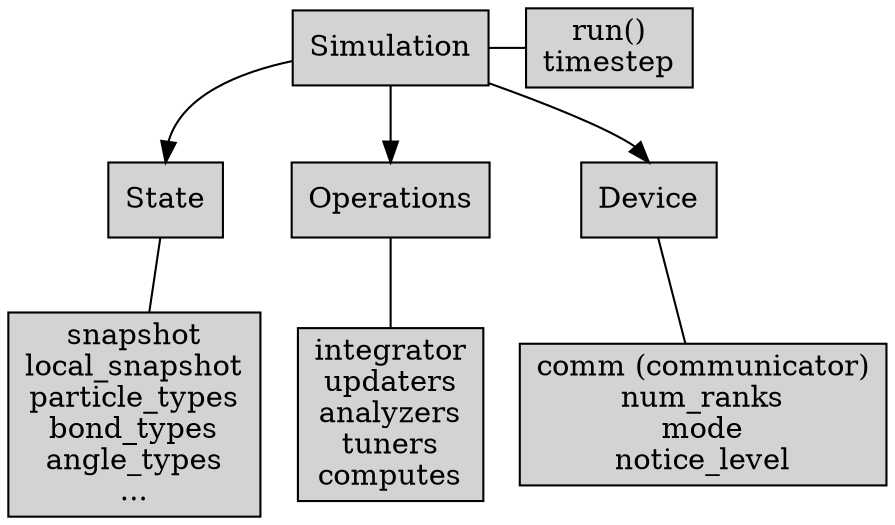 digraph {
	node [	file=white,
		fontcolor=black,
		shape=box,
		style=filled
	];
	
	/* Base object */
	Simulation;
	State;
	Operations;
	Device;

	Simulation -> State [headport=n];
	Simulation -> Operations;
	Simulation -> Device [headport=n];

	/* Sub Simulation */
	subsimulation [label="run()\ntimestep"];
	{ rank=same; "Simulation"; "subsimulation"; }

	Simulation -> subsimulation [arrowhead=none];

	/* Sub State */
	substate [
		label=
	"snapshot\nlocal_snapshot\nparticle_types\nbond_types\nangle_types\n..."
	];
	
	State -> substate [arrowhead=none];

	/* Sub Operations */
	suboperations [
		label="integrator\nupdaters\nanalyzers\ntuners\ncomputes"];

	Operations -> suboperations [arrowhead=none];

	/* Sub Device */
	subdevice [
		label="comm (communicator)\nnum_ranks\nmode\nnotice_level"];

	Device -> subdevice [arrowhead=none];
}
